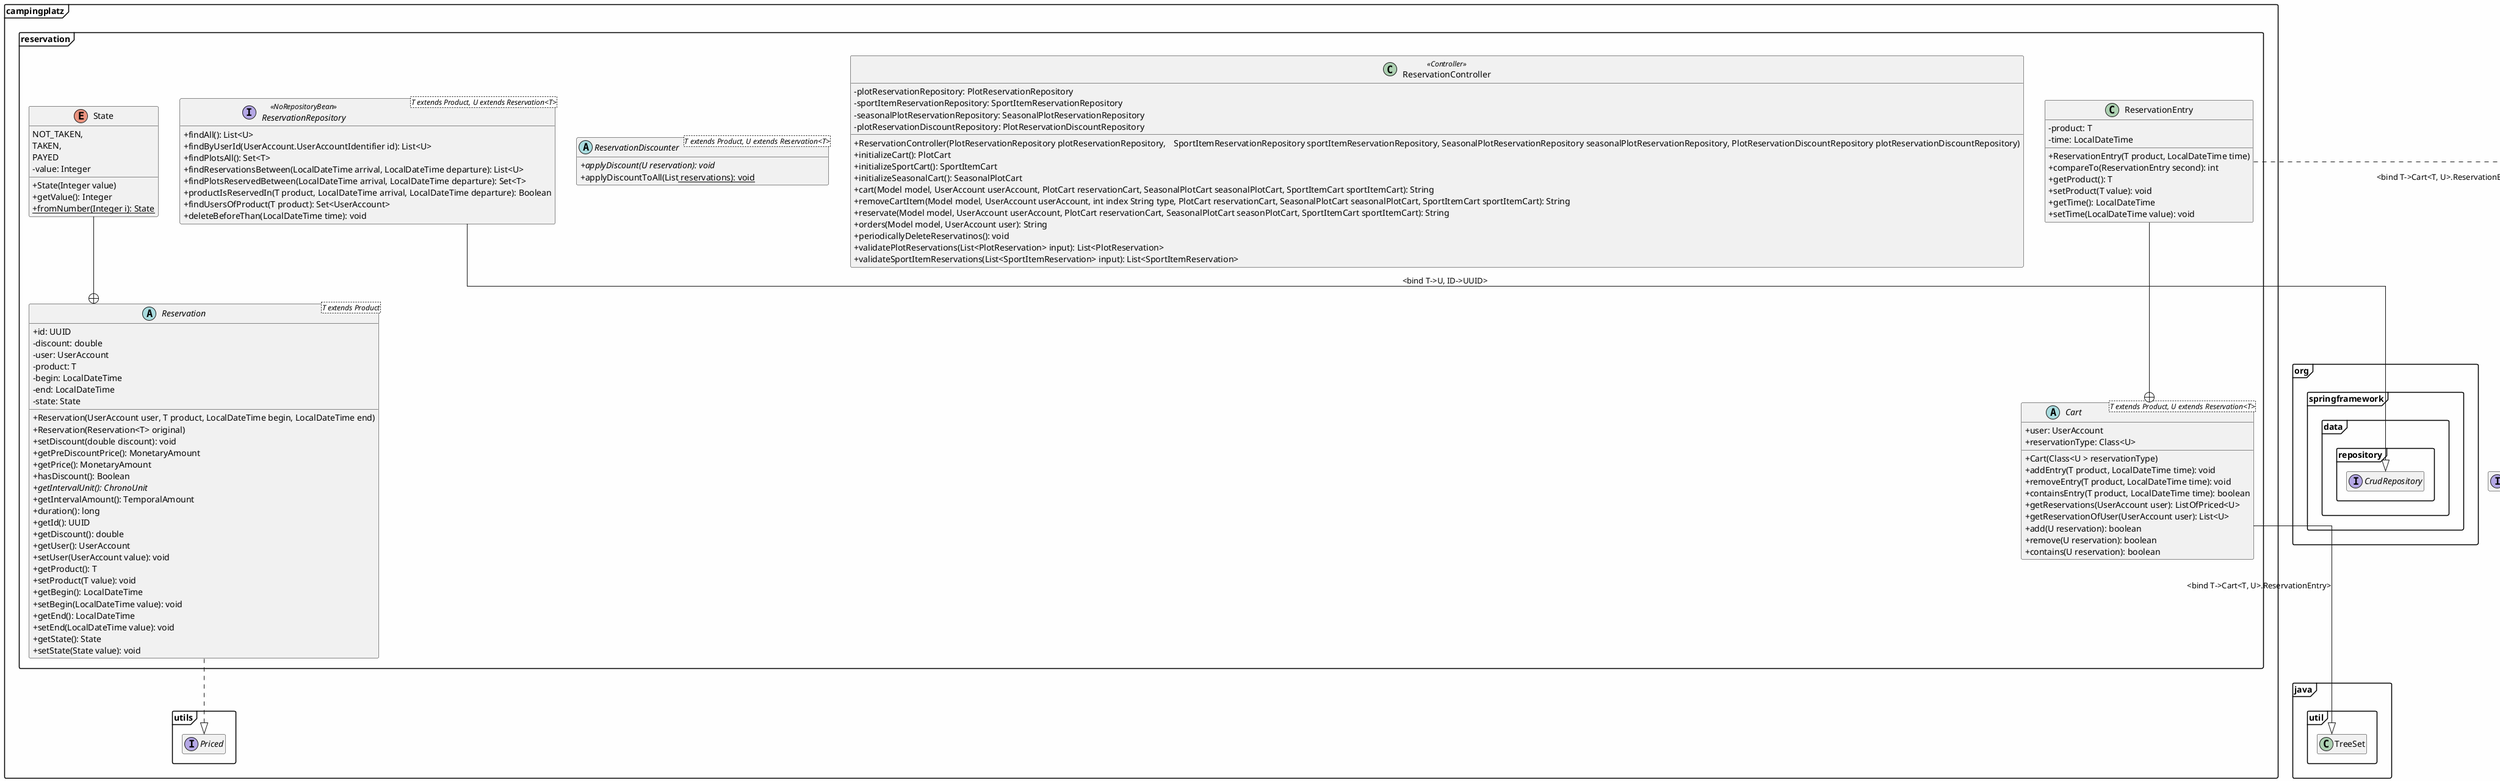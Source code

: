 @startuml
hide empty fields
hide empty methods
skinparam classAttributeIconSize 0
skinparam linetype ortho
skinparam BackgroundColor #FEFEFE
allowmixing
skinparam packageStyle Frame

interface campingplatz.utils.Priced
interface Comparable
interface org.springframework.data.repository.CrudRepository

package campingplatz.reservation{
    abstract class Reservation<T extends Product>{
    +id: UUID
    -discount: double
    -user: UserAccount
    -product: T
    -begin: LocalDateTime
    -end: LocalDateTime
    -state: State
    +Reservation(UserAccount user, T product, LocalDateTime begin, LocalDateTime end)
    +Reservation(Reservation<T> original)
    +setDiscount(double discount): void
    +getPreDiscountPrice(): MonetaryAmount
    +getPrice(): MonetaryAmount
    +hasDiscount(): Boolean
    +{abstract} getIntervalUnit(): ChronoUnit
    +getIntervalAmount(): TemporalAmount
    +duration(): long
    +getId(): UUID
    +getDiscount(): double
    +getUser(): UserAccount
    +setUser(UserAccount value): void
    +getProduct(): T
    +setProduct(T value): void
    +getBegin(): LocalDateTime
    +setBegin(LocalDateTime value): void
    +getEnd(): LocalDateTime
    +setEnd(LocalDateTime value): void
    +getState(): State
    +setState(State value): void
    }
    enum State{
    NOT_TAKEN,
    TAKEN,
    PAYED
    -value: Integer
    +State(Integer value)
    +getValue(): Integer
    +{static} fromNumber(Integer i): State
    }
    class ReservationController <<Controller>>{
    -plotReservationRepository: PlotReservationRepository
    -sportItemReservationRepository: SportItemReservationRepository
    -seasonalPlotReservationRepository: SeasonalPlotReservationRepository
    -plotReservationDiscountRepository: PlotReservationDiscountRepository
    +ReservationController(PlotReservationRepository plotReservationRepository,	SportItemReservationRepository sportItemReservationRepository, SeasonalPlotReservationRepository seasonalPlotReservationRepository, PlotReservationDiscountRepository plotReservationDiscountRepository)
    +initializeCart(): PlotCart
    +initializeSportCart(): SportItemCart
    +initializeSeasonalCart(): SeasonalPlotCart
    +cart(Model model, UserAccount userAccount, PlotCart reservationCart, SeasonalPlotCart seasonalPlotCart, SportItemCart sportItemCart): String
    +removeCartItem(Model model, UserAccount userAccount, int index String type, PlotCart reservationCart, SeasonalPlotCart seasonalPlotCart, SportItemCart sportItemCart): String
    +reservate(Model model, UserAccount userAccount, PlotCart reservationCart, SeasonalPlotCart seasonPlotCart, SportItemCart sportItemCart): String
    +orders(Model model, UserAccount user): String
    +periodicallyDeleteReservatinos(): void
    +validatePlotReservations(List<PlotReservation> input): List<PlotReservation>
    +validateSportItemReservations(List<SportItemReservation> input): List<SportItemReservation>
    }
    abstract class ReservationDiscounter<T extends Product, U extends Reservation<T>>{
    +{abstract} applyDiscount(U reservation): void
    +applyDiscountToAll(List<U> reservations): void
    }

    interface ReservationRepository<T extends Product, U extends Reservation<T>><<NoRepositoryBean>>{
    +findAll(): List<U>
    +findByUserId(UserAccount.UserAccountIdentifier id): List<U>
    +findPlotsAll(): Set<T>
    +findReservationsBetween(LocalDateTime arrival, LocalDateTime departure): List<U>
    +findPlotsReservedBetween(LocalDateTime arrival, LocalDateTime departure): Set<T>
    +productIsReservedIn(T product, LocalDateTime arrival, LocalDateTime departure): Boolean
    +findUsersOfProduct(T product): Set<UserAccount>
    +deleteBeforeThan(LocalDateTime time): void
    }
    abstract class Cart<T extends Product, U extends Reservation<T>>{
    +user: UserAccount
    +reservationType: Class<U>
    +Cart(Class<U > reservationType)
    +addEntry(T product, LocalDateTime time): void
    +removeEntry(T product, LocalDateTime time): void
    +containsEntry(T product, LocalDateTime time): boolean
    +getReservations(UserAccount user): ListOfPriced<U>
    +getReservationOfUser(UserAccount user): List<U>
    +add(U reservation): boolean
    +remove(U reservation): boolean
    +contains(U reservation): boolean
    }
    class ReservationEntry{
    -product: T
    -time: LocalDateTime
    +ReservationEntry(T product, LocalDateTime time)
    +compareTo(ReservationEntry second): int
    +getProduct(): T
    +setProduct(T value): void
    +getTime(): LocalDateTime
    +setTime(LocalDateTime value): void
    }
}
Cart --|> java.util.TreeSet: <bind T->Cart<T, U>.ReservationEntry>
ReservationEntry ..|> Comparable: <bind T->Cart<T, U>.ReservationEntry>
ReservationEntry --+ Cart

Reservation ..|> campingplatz.utils.Priced
State --+ Reservation

ReservationRepository --|> CrudRepository:<bind T->U, ID->UUID>

@enduml